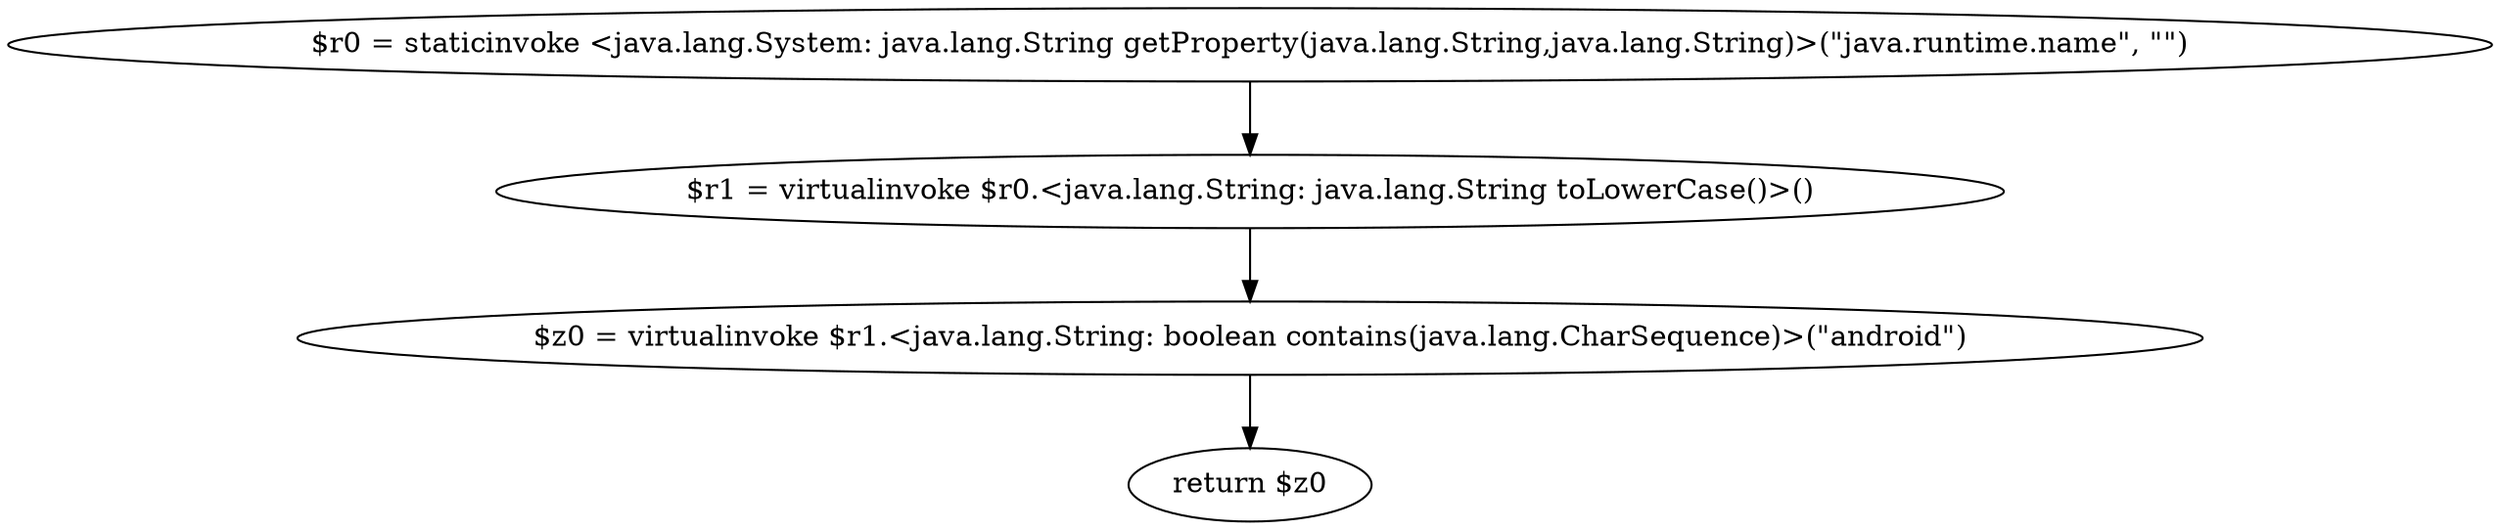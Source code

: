 digraph "unitGraph" {
    "$r0 = staticinvoke <java.lang.System: java.lang.String getProperty(java.lang.String,java.lang.String)>(\"java.runtime.name\", \"\")"
    "$r1 = virtualinvoke $r0.<java.lang.String: java.lang.String toLowerCase()>()"
    "$z0 = virtualinvoke $r1.<java.lang.String: boolean contains(java.lang.CharSequence)>(\"android\")"
    "return $z0"
    "$r0 = staticinvoke <java.lang.System: java.lang.String getProperty(java.lang.String,java.lang.String)>(\"java.runtime.name\", \"\")"->"$r1 = virtualinvoke $r0.<java.lang.String: java.lang.String toLowerCase()>()";
    "$r1 = virtualinvoke $r0.<java.lang.String: java.lang.String toLowerCase()>()"->"$z0 = virtualinvoke $r1.<java.lang.String: boolean contains(java.lang.CharSequence)>(\"android\")";
    "$z0 = virtualinvoke $r1.<java.lang.String: boolean contains(java.lang.CharSequence)>(\"android\")"->"return $z0";
}
